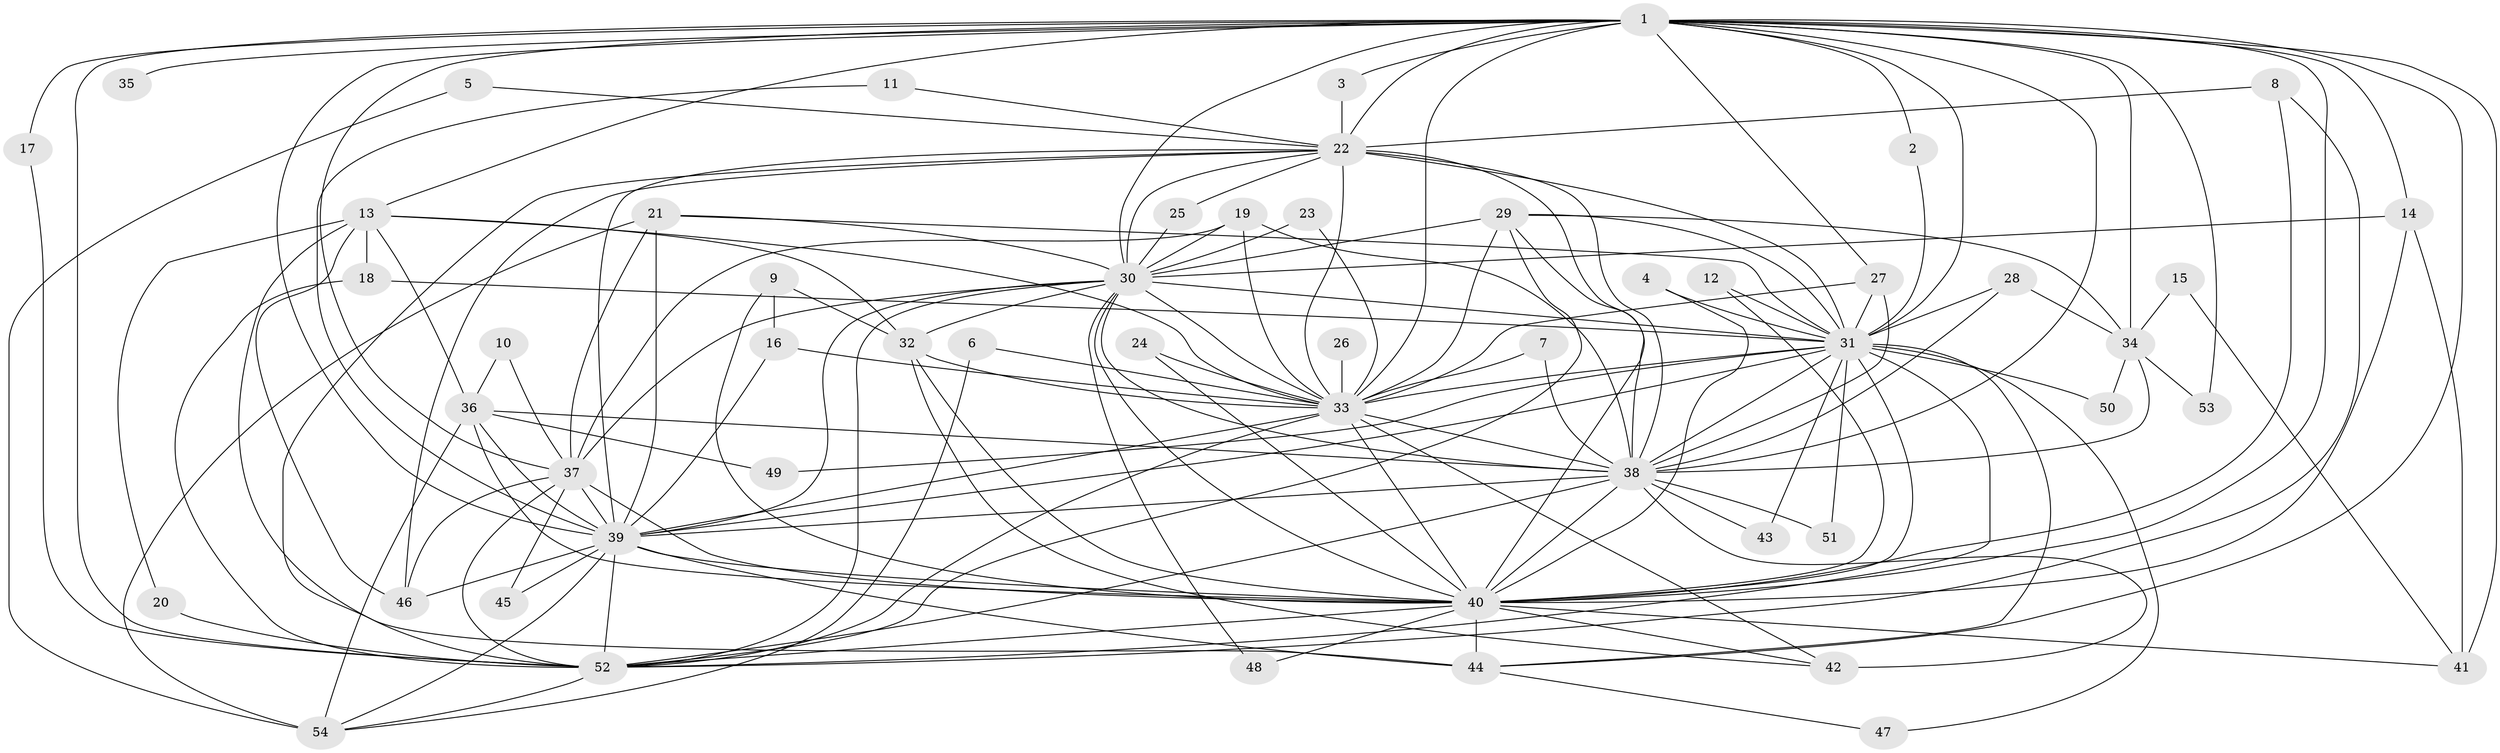 // original degree distribution, {12: 0.00909090909090909, 21: 0.00909090909090909, 25: 0.00909090909090909, 24: 0.00909090909090909, 28: 0.00909090909090909, 19: 0.01818181818181818, 22: 0.00909090909090909, 17: 0.00909090909090909, 20: 0.00909090909090909, 3: 0.24545454545454545, 6: 0.02727272727272727, 7: 0.01818181818181818, 2: 0.5181818181818182, 5: 0.01818181818181818, 4: 0.06363636363636363, 8: 0.00909090909090909, 10: 0.00909090909090909}
// Generated by graph-tools (version 1.1) at 2025/25/03/09/25 03:25:36]
// undirected, 54 vertices, 156 edges
graph export_dot {
graph [start="1"]
  node [color=gray90,style=filled];
  1;
  2;
  3;
  4;
  5;
  6;
  7;
  8;
  9;
  10;
  11;
  12;
  13;
  14;
  15;
  16;
  17;
  18;
  19;
  20;
  21;
  22;
  23;
  24;
  25;
  26;
  27;
  28;
  29;
  30;
  31;
  32;
  33;
  34;
  35;
  36;
  37;
  38;
  39;
  40;
  41;
  42;
  43;
  44;
  45;
  46;
  47;
  48;
  49;
  50;
  51;
  52;
  53;
  54;
  1 -- 2 [weight=1.0];
  1 -- 3 [weight=1.0];
  1 -- 13 [weight=1.0];
  1 -- 14 [weight=1.0];
  1 -- 17 [weight=1.0];
  1 -- 22 [weight=2.0];
  1 -- 27 [weight=1.0];
  1 -- 30 [weight=2.0];
  1 -- 31 [weight=2.0];
  1 -- 33 [weight=2.0];
  1 -- 34 [weight=1.0];
  1 -- 35 [weight=2.0];
  1 -- 37 [weight=1.0];
  1 -- 38 [weight=2.0];
  1 -- 39 [weight=2.0];
  1 -- 40 [weight=4.0];
  1 -- 41 [weight=2.0];
  1 -- 44 [weight=1.0];
  1 -- 52 [weight=2.0];
  1 -- 53 [weight=1.0];
  2 -- 31 [weight=1.0];
  3 -- 22 [weight=1.0];
  4 -- 31 [weight=1.0];
  4 -- 40 [weight=1.0];
  5 -- 22 [weight=1.0];
  5 -- 54 [weight=1.0];
  6 -- 33 [weight=1.0];
  6 -- 54 [weight=1.0];
  7 -- 33 [weight=1.0];
  7 -- 38 [weight=1.0];
  8 -- 22 [weight=1.0];
  8 -- 40 [weight=1.0];
  8 -- 52 [weight=1.0];
  9 -- 16 [weight=1.0];
  9 -- 32 [weight=1.0];
  9 -- 40 [weight=1.0];
  10 -- 36 [weight=1.0];
  10 -- 37 [weight=1.0];
  11 -- 22 [weight=1.0];
  11 -- 39 [weight=1.0];
  12 -- 31 [weight=1.0];
  12 -- 40 [weight=1.0];
  13 -- 18 [weight=1.0];
  13 -- 20 [weight=1.0];
  13 -- 32 [weight=1.0];
  13 -- 33 [weight=1.0];
  13 -- 36 [weight=1.0];
  13 -- 44 [weight=1.0];
  13 -- 46 [weight=1.0];
  14 -- 30 [weight=1.0];
  14 -- 40 [weight=1.0];
  14 -- 41 [weight=1.0];
  15 -- 34 [weight=1.0];
  15 -- 41 [weight=1.0];
  16 -- 33 [weight=1.0];
  16 -- 39 [weight=1.0];
  17 -- 52 [weight=1.0];
  18 -- 31 [weight=1.0];
  18 -- 52 [weight=1.0];
  19 -- 30 [weight=1.0];
  19 -- 33 [weight=1.0];
  19 -- 37 [weight=1.0];
  19 -- 38 [weight=1.0];
  20 -- 52 [weight=2.0];
  21 -- 30 [weight=1.0];
  21 -- 31 [weight=2.0];
  21 -- 37 [weight=1.0];
  21 -- 39 [weight=1.0];
  21 -- 54 [weight=2.0];
  22 -- 25 [weight=1.0];
  22 -- 30 [weight=1.0];
  22 -- 31 [weight=1.0];
  22 -- 33 [weight=1.0];
  22 -- 38 [weight=1.0];
  22 -- 39 [weight=1.0];
  22 -- 40 [weight=2.0];
  22 -- 46 [weight=1.0];
  22 -- 52 [weight=2.0];
  23 -- 30 [weight=1.0];
  23 -- 33 [weight=1.0];
  24 -- 33 [weight=2.0];
  24 -- 40 [weight=1.0];
  25 -- 30 [weight=1.0];
  26 -- 33 [weight=1.0];
  27 -- 31 [weight=1.0];
  27 -- 33 [weight=1.0];
  27 -- 38 [weight=1.0];
  28 -- 31 [weight=1.0];
  28 -- 34 [weight=1.0];
  28 -- 38 [weight=2.0];
  29 -- 30 [weight=1.0];
  29 -- 31 [weight=1.0];
  29 -- 33 [weight=1.0];
  29 -- 34 [weight=1.0];
  29 -- 38 [weight=1.0];
  29 -- 52 [weight=1.0];
  30 -- 31 [weight=1.0];
  30 -- 32 [weight=1.0];
  30 -- 33 [weight=2.0];
  30 -- 37 [weight=1.0];
  30 -- 38 [weight=1.0];
  30 -- 39 [weight=1.0];
  30 -- 40 [weight=2.0];
  30 -- 48 [weight=1.0];
  30 -- 52 [weight=1.0];
  31 -- 33 [weight=2.0];
  31 -- 38 [weight=1.0];
  31 -- 39 [weight=2.0];
  31 -- 40 [weight=2.0];
  31 -- 43 [weight=1.0];
  31 -- 44 [weight=1.0];
  31 -- 47 [weight=1.0];
  31 -- 49 [weight=1.0];
  31 -- 50 [weight=1.0];
  31 -- 51 [weight=1.0];
  31 -- 52 [weight=1.0];
  32 -- 33 [weight=1.0];
  32 -- 40 [weight=1.0];
  32 -- 42 [weight=1.0];
  33 -- 38 [weight=2.0];
  33 -- 39 [weight=1.0];
  33 -- 40 [weight=1.0];
  33 -- 42 [weight=1.0];
  33 -- 52 [weight=1.0];
  34 -- 38 [weight=1.0];
  34 -- 50 [weight=1.0];
  34 -- 53 [weight=1.0];
  36 -- 38 [weight=1.0];
  36 -- 39 [weight=1.0];
  36 -- 40 [weight=2.0];
  36 -- 49 [weight=1.0];
  36 -- 54 [weight=1.0];
  37 -- 39 [weight=2.0];
  37 -- 40 [weight=1.0];
  37 -- 45 [weight=1.0];
  37 -- 46 [weight=1.0];
  37 -- 52 [weight=1.0];
  38 -- 39 [weight=1.0];
  38 -- 40 [weight=1.0];
  38 -- 42 [weight=1.0];
  38 -- 43 [weight=1.0];
  38 -- 51 [weight=1.0];
  38 -- 52 [weight=1.0];
  39 -- 40 [weight=1.0];
  39 -- 44 [weight=1.0];
  39 -- 45 [weight=1.0];
  39 -- 46 [weight=1.0];
  39 -- 52 [weight=1.0];
  39 -- 54 [weight=1.0];
  40 -- 41 [weight=1.0];
  40 -- 42 [weight=1.0];
  40 -- 44 [weight=2.0];
  40 -- 48 [weight=1.0];
  40 -- 52 [weight=2.0];
  44 -- 47 [weight=1.0];
  52 -- 54 [weight=1.0];
}
